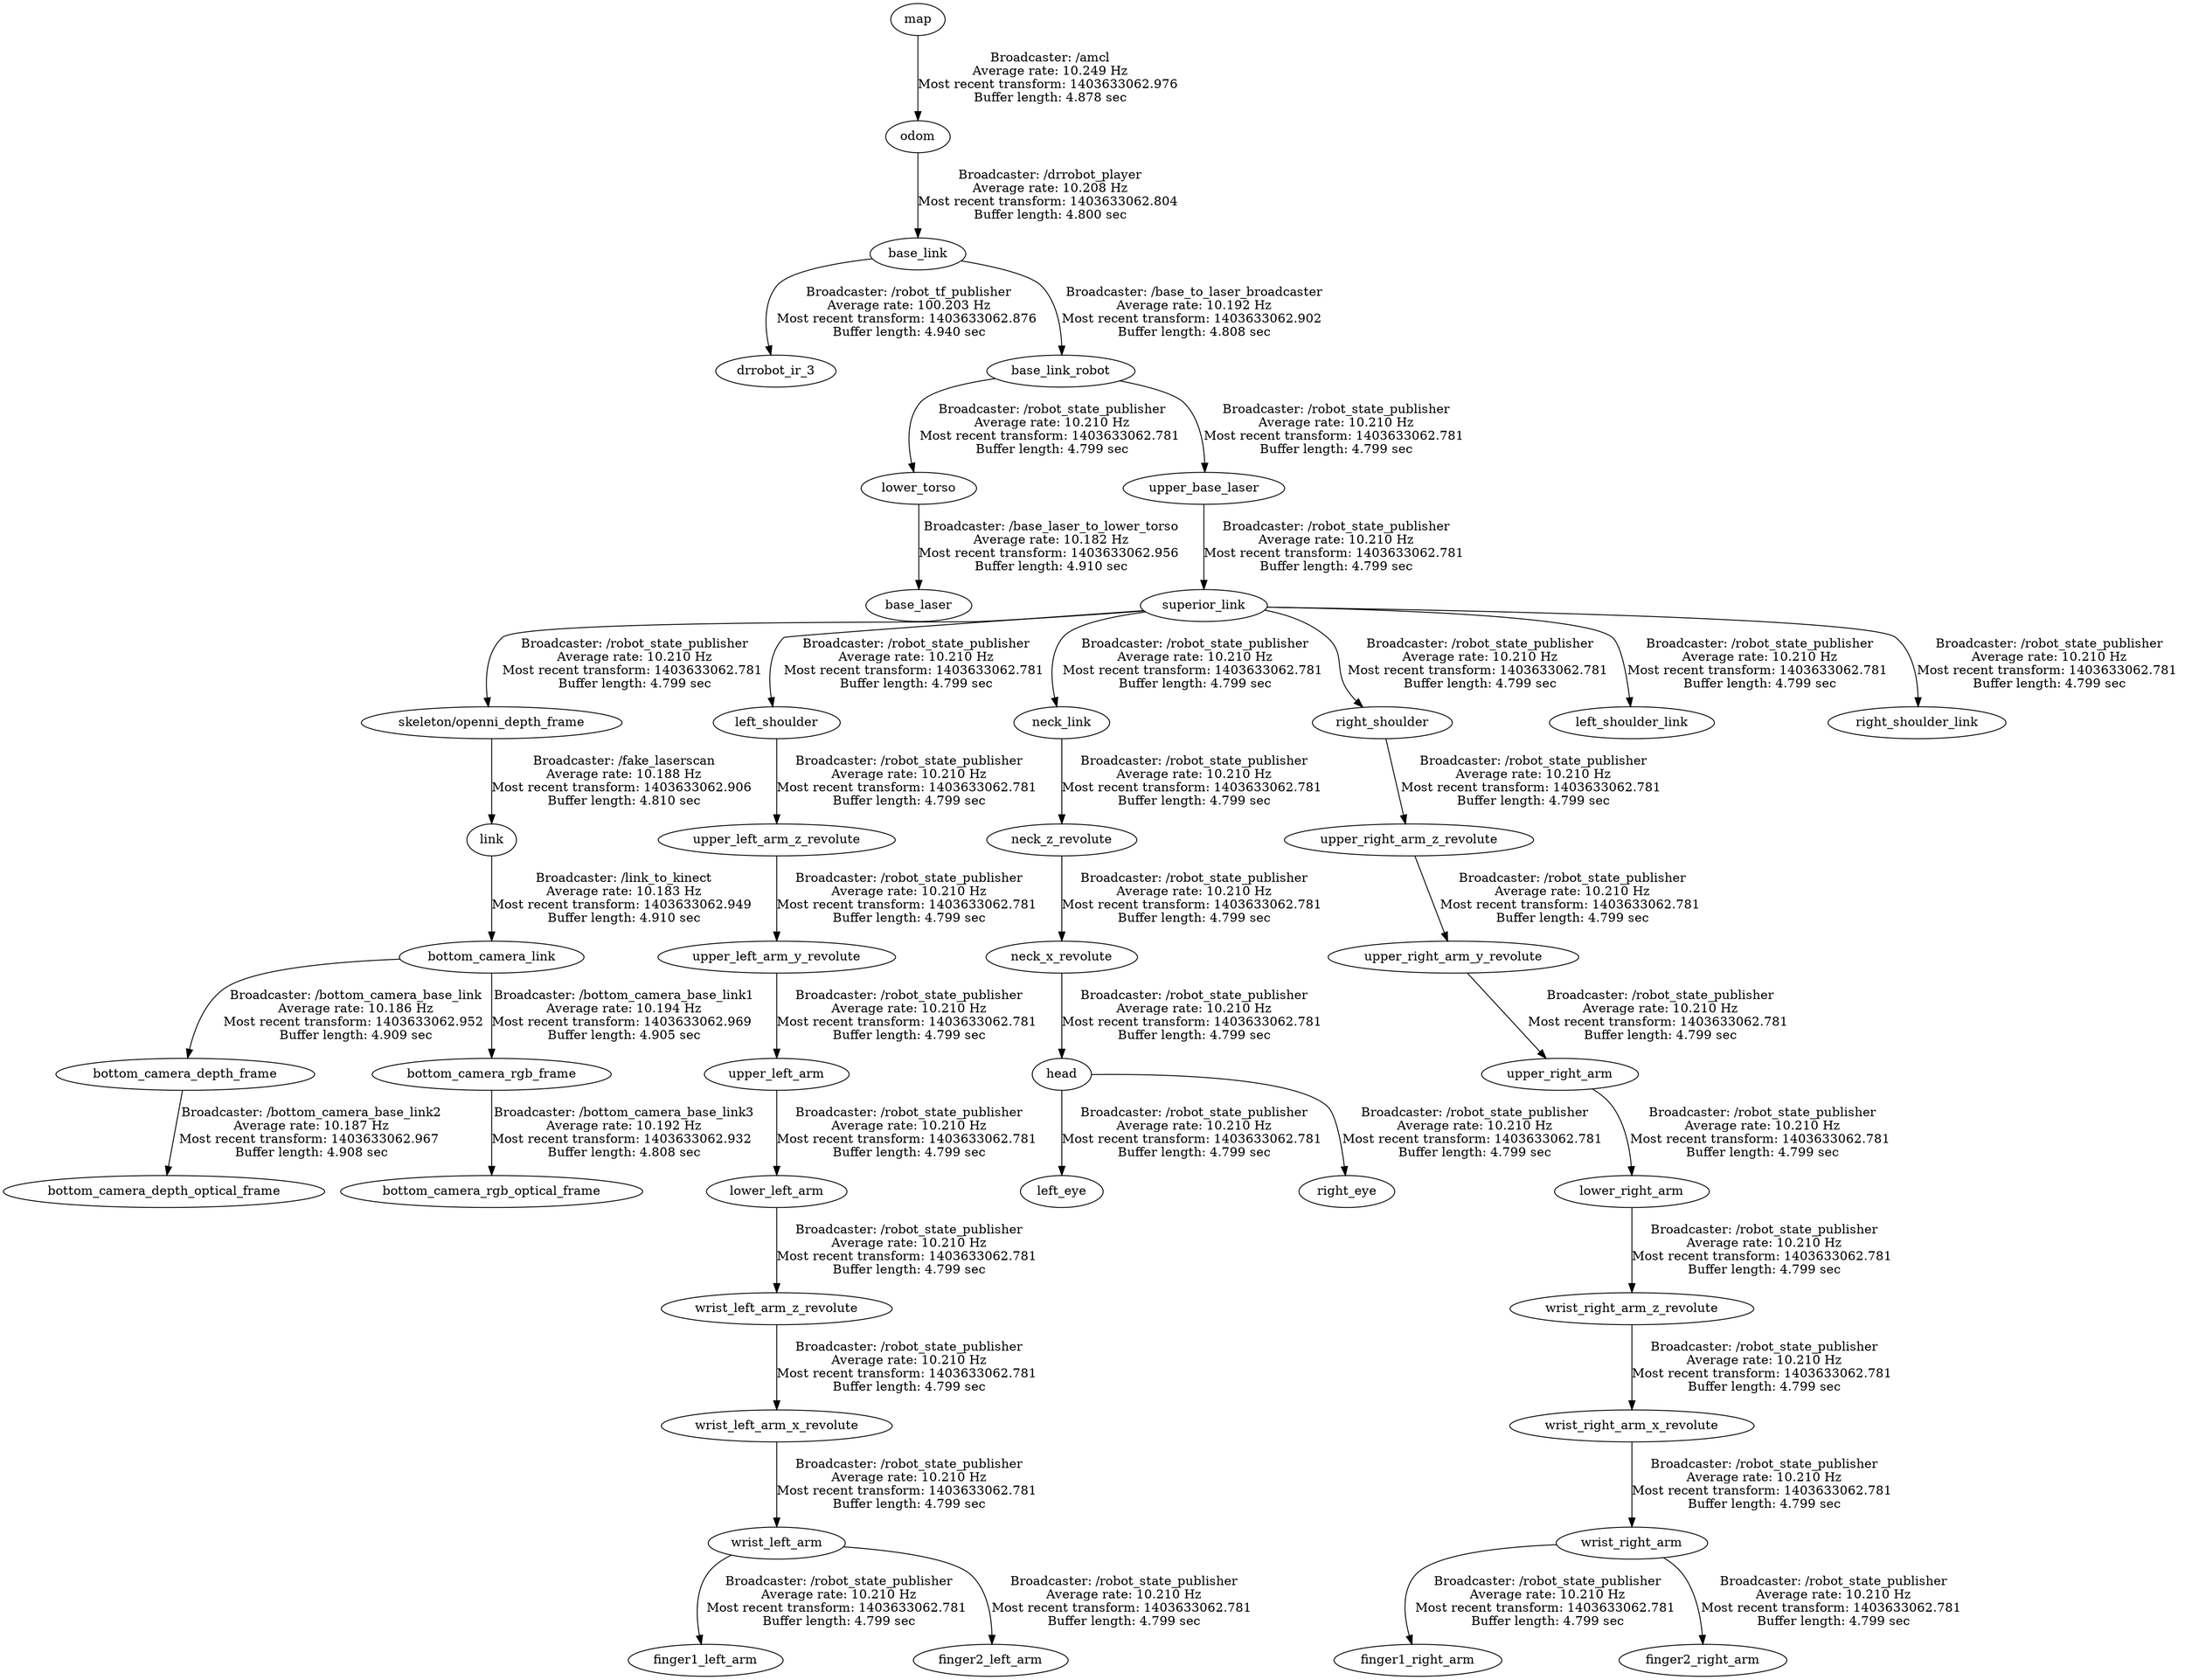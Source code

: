 digraph G {
"link" -> "bottom_camera_link"[label="Broadcaster: /link_to_kinect\nAverage rate: 10.183 Hz\nMost recent transform: 1403633062.949 \nBuffer length: 4.910 sec\n"];
"skeleton/openni_depth_frame" -> "link"[label="Broadcaster: /fake_laserscan\nAverage rate: 10.188 Hz\nMost recent transform: 1403633062.906 \nBuffer length: 4.810 sec\n"];
"base_link" -> "drrobot_ir_3"[label="Broadcaster: /robot_tf_publisher\nAverage rate: 100.203 Hz\nMost recent transform: 1403633062.876 \nBuffer length: 4.940 sec\n"];
"odom" -> "base_link"[label="Broadcaster: /drrobot_player\nAverage rate: 10.208 Hz\nMost recent transform: 1403633062.804 \nBuffer length: 4.800 sec\n"];
"bottom_camera_link" -> "bottom_camera_depth_frame"[label="Broadcaster: /bottom_camera_base_link\nAverage rate: 10.186 Hz\nMost recent transform: 1403633062.952 \nBuffer length: 4.909 sec\n"];
"lower_torso" -> "base_laser"[label="Broadcaster: /base_laser_to_lower_torso\nAverage rate: 10.182 Hz\nMost recent transform: 1403633062.956 \nBuffer length: 4.910 sec\n"];
"base_link_robot" -> "lower_torso"[label="Broadcaster: /robot_state_publisher\nAverage rate: 10.210 Hz\nMost recent transform: 1403633062.781 \nBuffer length: 4.799 sec\n"];
"bottom_camera_depth_frame" -> "bottom_camera_depth_optical_frame"[label="Broadcaster: /bottom_camera_base_link2\nAverage rate: 10.187 Hz\nMost recent transform: 1403633062.967 \nBuffer length: 4.908 sec\n"];
"bottom_camera_link" -> "bottom_camera_rgb_frame"[label="Broadcaster: /bottom_camera_base_link1\nAverage rate: 10.194 Hz\nMost recent transform: 1403633062.969 \nBuffer length: 4.905 sec\n"];
"base_link" -> "base_link_robot"[label="Broadcaster: /base_to_laser_broadcaster\nAverage rate: 10.192 Hz\nMost recent transform: 1403633062.902 \nBuffer length: 4.808 sec\n"];
"base_link_robot" -> "upper_base_laser"[label="Broadcaster: /robot_state_publisher\nAverage rate: 10.210 Hz\nMost recent transform: 1403633062.781 \nBuffer length: 4.799 sec\n"];
"head" -> "left_eye"[label="Broadcaster: /robot_state_publisher\nAverage rate: 10.210 Hz\nMost recent transform: 1403633062.781 \nBuffer length: 4.799 sec\n"];
"neck_x_revolute" -> "head"[label="Broadcaster: /robot_state_publisher\nAverage rate: 10.210 Hz\nMost recent transform: 1403633062.781 \nBuffer length: 4.799 sec\n"];
"superior_link" -> "left_shoulder"[label="Broadcaster: /robot_state_publisher\nAverage rate: 10.210 Hz\nMost recent transform: 1403633062.781 \nBuffer length: 4.799 sec\n"];
"upper_base_laser" -> "superior_link"[label="Broadcaster: /robot_state_publisher\nAverage rate: 10.210 Hz\nMost recent transform: 1403633062.781 \nBuffer length: 4.799 sec\n"];
"wrist_left_arm_x_revolute" -> "wrist_left_arm"[label="Broadcaster: /robot_state_publisher\nAverage rate: 10.210 Hz\nMost recent transform: 1403633062.781 \nBuffer length: 4.799 sec\n"];
"wrist_left_arm_z_revolute" -> "wrist_left_arm_x_revolute"[label="Broadcaster: /robot_state_publisher\nAverage rate: 10.210 Hz\nMost recent transform: 1403633062.781 \nBuffer length: 4.799 sec\n"];
"wrist_right_arm_x_revolute" -> "wrist_right_arm"[label="Broadcaster: /robot_state_publisher\nAverage rate: 10.210 Hz\nMost recent transform: 1403633062.781 \nBuffer length: 4.799 sec\n"];
"wrist_right_arm_z_revolute" -> "wrist_right_arm_x_revolute"[label="Broadcaster: /robot_state_publisher\nAverage rate: 10.210 Hz\nMost recent transform: 1403633062.781 \nBuffer length: 4.799 sec\n"];
"neck_link" -> "neck_z_revolute"[label="Broadcaster: /robot_state_publisher\nAverage rate: 10.210 Hz\nMost recent transform: 1403633062.781 \nBuffer length: 4.799 sec\n"];
"superior_link" -> "neck_link"[label="Broadcaster: /robot_state_publisher\nAverage rate: 10.210 Hz\nMost recent transform: 1403633062.781 \nBuffer length: 4.799 sec\n"];
"neck_z_revolute" -> "neck_x_revolute"[label="Broadcaster: /robot_state_publisher\nAverage rate: 10.210 Hz\nMost recent transform: 1403633062.781 \nBuffer length: 4.799 sec\n"];
"head" -> "right_eye"[label="Broadcaster: /robot_state_publisher\nAverage rate: 10.210 Hz\nMost recent transform: 1403633062.781 \nBuffer length: 4.799 sec\n"];
"superior_link" -> "right_shoulder"[label="Broadcaster: /robot_state_publisher\nAverage rate: 10.210 Hz\nMost recent transform: 1403633062.781 \nBuffer length: 4.799 sec\n"];
"upper_left_arm_y_revolute" -> "upper_left_arm"[label="Broadcaster: /robot_state_publisher\nAverage rate: 10.210 Hz\nMost recent transform: 1403633062.781 \nBuffer length: 4.799 sec\n"];
"upper_left_arm_z_revolute" -> "upper_left_arm_y_revolute"[label="Broadcaster: /robot_state_publisher\nAverage rate: 10.210 Hz\nMost recent transform: 1403633062.781 \nBuffer length: 4.799 sec\n"];
"upper_right_arm_y_revolute" -> "upper_right_arm"[label="Broadcaster: /robot_state_publisher\nAverage rate: 10.210 Hz\nMost recent transform: 1403633062.781 \nBuffer length: 4.799 sec\n"];
"upper_right_arm_z_revolute" -> "upper_right_arm_y_revolute"[label="Broadcaster: /robot_state_publisher\nAverage rate: 10.210 Hz\nMost recent transform: 1403633062.781 \nBuffer length: 4.799 sec\n"];
"superior_link" -> "left_shoulder_link"[label="Broadcaster: /robot_state_publisher\nAverage rate: 10.210 Hz\nMost recent transform: 1403633062.781 \nBuffer length: 4.799 sec\n"];
"superior_link" -> "skeleton/openni_depth_frame"[label="Broadcaster: /robot_state_publisher\nAverage rate: 10.210 Hz\nMost recent transform: 1403633062.781 \nBuffer length: 4.799 sec\n"];
"superior_link" -> "right_shoulder_link"[label="Broadcaster: /robot_state_publisher\nAverage rate: 10.210 Hz\nMost recent transform: 1403633062.781 \nBuffer length: 4.799 sec\n"];
"left_shoulder" -> "upper_left_arm_z_revolute"[label="Broadcaster: /robot_state_publisher\nAverage rate: 10.210 Hz\nMost recent transform: 1403633062.781 \nBuffer length: 4.799 sec\n"];
"right_shoulder" -> "upper_right_arm_z_revolute"[label="Broadcaster: /robot_state_publisher\nAverage rate: 10.210 Hz\nMost recent transform: 1403633062.781 \nBuffer length: 4.799 sec\n"];
"upper_left_arm" -> "lower_left_arm"[label="Broadcaster: /robot_state_publisher\nAverage rate: 10.210 Hz\nMost recent transform: 1403633062.781 \nBuffer length: 4.799 sec\n"];
"upper_right_arm" -> "lower_right_arm"[label="Broadcaster: /robot_state_publisher\nAverage rate: 10.210 Hz\nMost recent transform: 1403633062.781 \nBuffer length: 4.799 sec\n"];
"lower_left_arm" -> "wrist_left_arm_z_revolute"[label="Broadcaster: /robot_state_publisher\nAverage rate: 10.210 Hz\nMost recent transform: 1403633062.781 \nBuffer length: 4.799 sec\n"];
"lower_right_arm" -> "wrist_right_arm_z_revolute"[label="Broadcaster: /robot_state_publisher\nAverage rate: 10.210 Hz\nMost recent transform: 1403633062.781 \nBuffer length: 4.799 sec\n"];
"wrist_left_arm" -> "finger1_left_arm"[label="Broadcaster: /robot_state_publisher\nAverage rate: 10.210 Hz\nMost recent transform: 1403633062.781 \nBuffer length: 4.799 sec\n"];
"wrist_right_arm" -> "finger1_right_arm"[label="Broadcaster: /robot_state_publisher\nAverage rate: 10.210 Hz\nMost recent transform: 1403633062.781 \nBuffer length: 4.799 sec\n"];
"wrist_left_arm" -> "finger2_left_arm"[label="Broadcaster: /robot_state_publisher\nAverage rate: 10.210 Hz\nMost recent transform: 1403633062.781 \nBuffer length: 4.799 sec\n"];
"wrist_right_arm" -> "finger2_right_arm"[label="Broadcaster: /robot_state_publisher\nAverage rate: 10.210 Hz\nMost recent transform: 1403633062.781 \nBuffer length: 4.799 sec\n"];
"map" -> "odom"[label="Broadcaster: /amcl\nAverage rate: 10.249 Hz\nMost recent transform: 1403633062.976 \nBuffer length: 4.878 sec\n"];
"bottom_camera_rgb_frame" -> "bottom_camera_rgb_optical_frame"[label="Broadcaster: /bottom_camera_base_link3\nAverage rate: 10.192 Hz\nMost recent transform: 1403633062.932 \nBuffer length: 4.808 sec\n"];
}